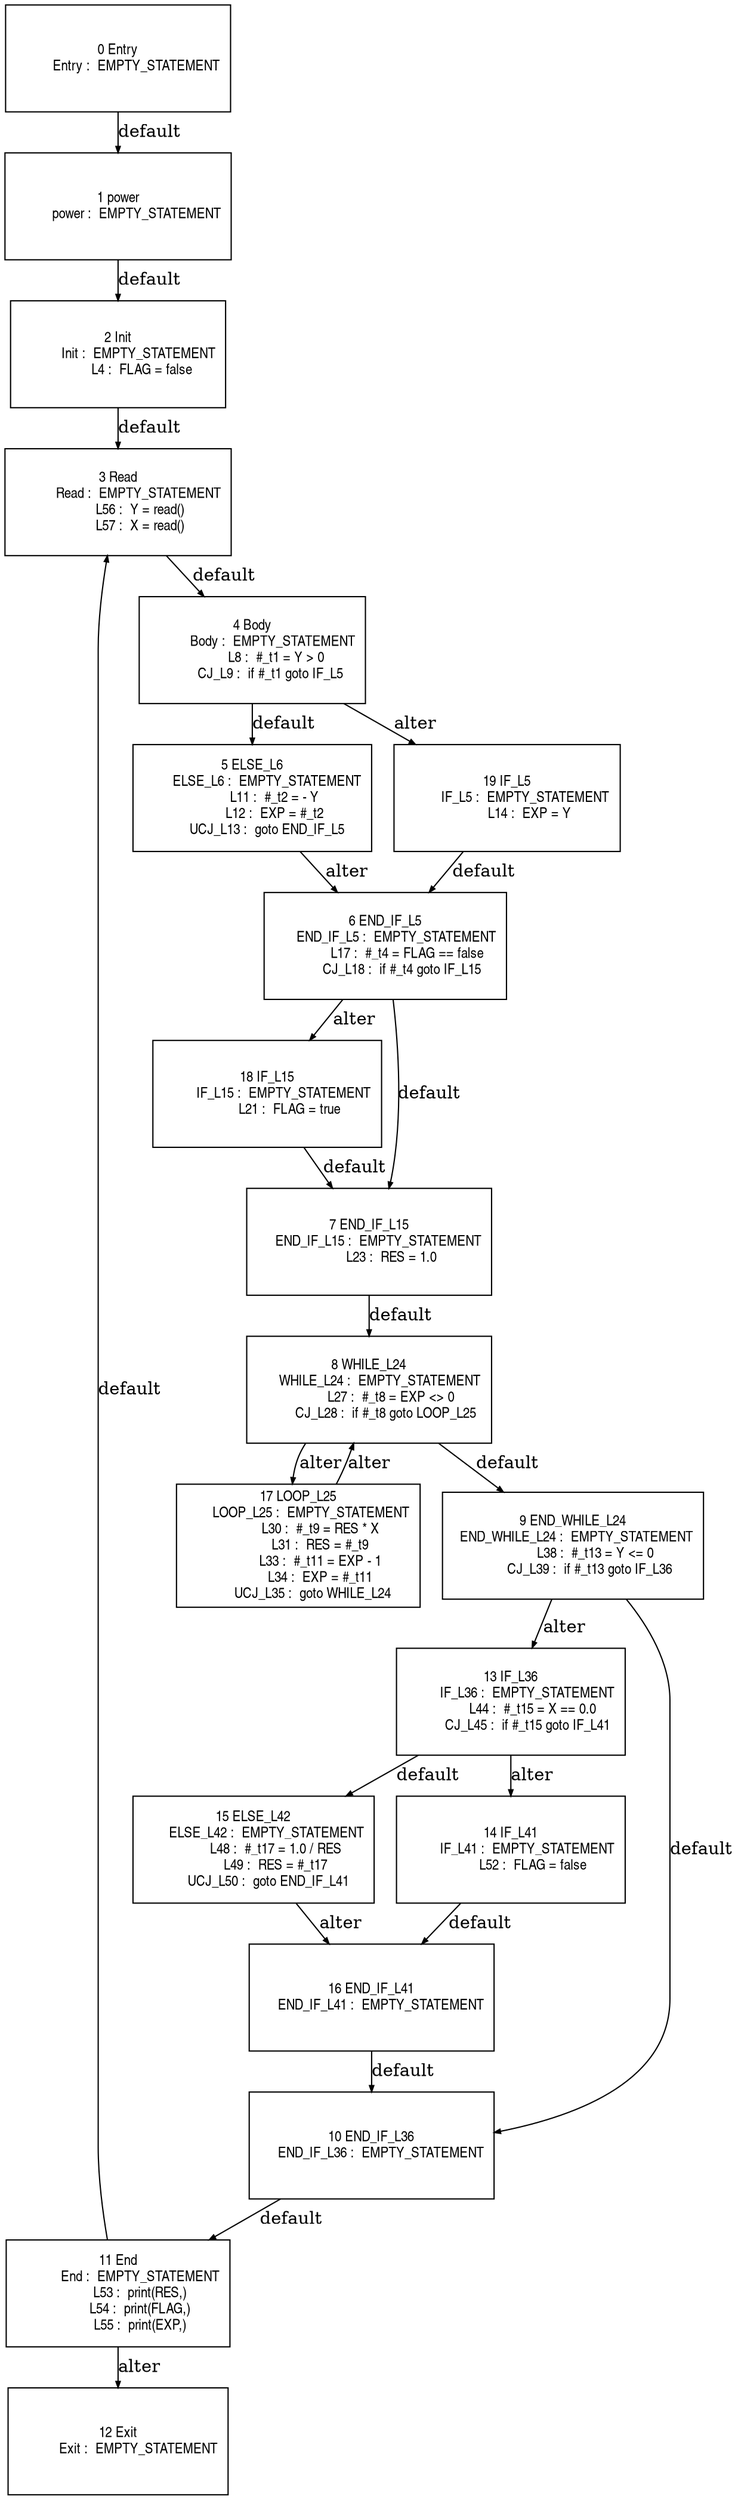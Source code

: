 digraph G {
  ranksep=.25;
  edge [arrowsize=.5]
  node [shape=rectangle, fontname="ArialNarrow",
        fontsize=12,  height=1.2];
  "1 power
          power :  EMPTY_STATEMENT
"; "2 Init
           Init :  EMPTY_STATEMENT
             L4 :  FLAG = false
"; "4 Body
           Body :  EMPTY_STATEMENT
             L8 :  #_t1 = Y > 0
          CJ_L9 :  if #_t1 goto IF_L5
"; "5 ELSE_L6
        ELSE_L6 :  EMPTY_STATEMENT
            L11 :  #_t2 = - Y
            L12 :  EXP = #_t2
        UCJ_L13 :  goto END_IF_L5
"; "19 IF_L5
          IF_L5 :  EMPTY_STATEMENT
            L14 :  EXP = Y
"; "6 END_IF_L5
      END_IF_L5 :  EMPTY_STATEMENT
            L17 :  #_t4 = FLAG == false
         CJ_L18 :  if #_t4 goto IF_L15
"; "18 IF_L15
         IF_L15 :  EMPTY_STATEMENT
            L21 :  FLAG = true
"; "7 END_IF_L15
     END_IF_L15 :  EMPTY_STATEMENT
            L23 :  RES = 1.0
"; "8 WHILE_L24
      WHILE_L24 :  EMPTY_STATEMENT
            L27 :  #_t8 = EXP <> 0
         CJ_L28 :  if #_t8 goto LOOP_L25
"; "17 LOOP_L25
       LOOP_L25 :  EMPTY_STATEMENT
            L30 :  #_t9 = RES * X
            L31 :  RES = #_t9
            L33 :  #_t11 = EXP - 1
            L34 :  EXP = #_t11
        UCJ_L35 :  goto WHILE_L24
"; "9 END_WHILE_L24
  END_WHILE_L24 :  EMPTY_STATEMENT
            L38 :  #_t13 = Y <= 0
         CJ_L39 :  if #_t13 goto IF_L36
"; "13 IF_L36
         IF_L36 :  EMPTY_STATEMENT
            L44 :  #_t15 = X == 0.0
         CJ_L45 :  if #_t15 goto IF_L41
"; "15 ELSE_L42
       ELSE_L42 :  EMPTY_STATEMENT
            L48 :  #_t17 = 1.0 / RES
            L49 :  RES = #_t17
        UCJ_L50 :  goto END_IF_L41
"; "14 IF_L41
         IF_L41 :  EMPTY_STATEMENT
            L52 :  FLAG = false
"; "16 END_IF_L41
     END_IF_L41 :  EMPTY_STATEMENT
"; "10 END_IF_L36
     END_IF_L36 :  EMPTY_STATEMENT
"; "0 Entry
          Entry :  EMPTY_STATEMENT
"; "11 End
            End :  EMPTY_STATEMENT
            L53 :  print(RES,)
            L54 :  print(FLAG,)
            L55 :  print(EXP,)
"; "3 Read
           Read :  EMPTY_STATEMENT
            L56 :  Y = read()
            L57 :  X = read()
"; "12 Exit
           Exit :  EMPTY_STATEMENT
"; 
  "1 power
          power :  EMPTY_STATEMENT
" -> "2 Init
           Init :  EMPTY_STATEMENT
             L4 :  FLAG = false
"  [label="default"];
  "2 Init
           Init :  EMPTY_STATEMENT
             L4 :  FLAG = false
" -> "3 Read
           Read :  EMPTY_STATEMENT
            L56 :  Y = read()
            L57 :  X = read()
"  [label="default"];
  "4 Body
           Body :  EMPTY_STATEMENT
             L8 :  #_t1 = Y > 0
          CJ_L9 :  if #_t1 goto IF_L5
" -> "5 ELSE_L6
        ELSE_L6 :  EMPTY_STATEMENT
            L11 :  #_t2 = - Y
            L12 :  EXP = #_t2
        UCJ_L13 :  goto END_IF_L5
"  [label="default"];
  "4 Body
           Body :  EMPTY_STATEMENT
             L8 :  #_t1 = Y > 0
          CJ_L9 :  if #_t1 goto IF_L5
" -> "19 IF_L5
          IF_L5 :  EMPTY_STATEMENT
            L14 :  EXP = Y
"  [label="alter"];
  "5 ELSE_L6
        ELSE_L6 :  EMPTY_STATEMENT
            L11 :  #_t2 = - Y
            L12 :  EXP = #_t2
        UCJ_L13 :  goto END_IF_L5
" -> "6 END_IF_L5
      END_IF_L5 :  EMPTY_STATEMENT
            L17 :  #_t4 = FLAG == false
         CJ_L18 :  if #_t4 goto IF_L15
"  [label="alter"];
  "19 IF_L5
          IF_L5 :  EMPTY_STATEMENT
            L14 :  EXP = Y
" -> "6 END_IF_L5
      END_IF_L5 :  EMPTY_STATEMENT
            L17 :  #_t4 = FLAG == false
         CJ_L18 :  if #_t4 goto IF_L15
"  [label="default"];
  "6 END_IF_L5
      END_IF_L5 :  EMPTY_STATEMENT
            L17 :  #_t4 = FLAG == false
         CJ_L18 :  if #_t4 goto IF_L15
" -> "7 END_IF_L15
     END_IF_L15 :  EMPTY_STATEMENT
            L23 :  RES = 1.0
"  [label="default"];
  "6 END_IF_L5
      END_IF_L5 :  EMPTY_STATEMENT
            L17 :  #_t4 = FLAG == false
         CJ_L18 :  if #_t4 goto IF_L15
" -> "18 IF_L15
         IF_L15 :  EMPTY_STATEMENT
            L21 :  FLAG = true
"  [label="alter"];
  "18 IF_L15
         IF_L15 :  EMPTY_STATEMENT
            L21 :  FLAG = true
" -> "7 END_IF_L15
     END_IF_L15 :  EMPTY_STATEMENT
            L23 :  RES = 1.0
"  [label="default"];
  "7 END_IF_L15
     END_IF_L15 :  EMPTY_STATEMENT
            L23 :  RES = 1.0
" -> "8 WHILE_L24
      WHILE_L24 :  EMPTY_STATEMENT
            L27 :  #_t8 = EXP <> 0
         CJ_L28 :  if #_t8 goto LOOP_L25
"  [label="default"];
  "8 WHILE_L24
      WHILE_L24 :  EMPTY_STATEMENT
            L27 :  #_t8 = EXP <> 0
         CJ_L28 :  if #_t8 goto LOOP_L25
" -> "9 END_WHILE_L24
  END_WHILE_L24 :  EMPTY_STATEMENT
            L38 :  #_t13 = Y <= 0
         CJ_L39 :  if #_t13 goto IF_L36
"  [label="default"];
  "8 WHILE_L24
      WHILE_L24 :  EMPTY_STATEMENT
            L27 :  #_t8 = EXP <> 0
         CJ_L28 :  if #_t8 goto LOOP_L25
" -> "17 LOOP_L25
       LOOP_L25 :  EMPTY_STATEMENT
            L30 :  #_t9 = RES * X
            L31 :  RES = #_t9
            L33 :  #_t11 = EXP - 1
            L34 :  EXP = #_t11
        UCJ_L35 :  goto WHILE_L24
"  [label="alter"];
  "17 LOOP_L25
       LOOP_L25 :  EMPTY_STATEMENT
            L30 :  #_t9 = RES * X
            L31 :  RES = #_t9
            L33 :  #_t11 = EXP - 1
            L34 :  EXP = #_t11
        UCJ_L35 :  goto WHILE_L24
" -> "8 WHILE_L24
      WHILE_L24 :  EMPTY_STATEMENT
            L27 :  #_t8 = EXP <> 0
         CJ_L28 :  if #_t8 goto LOOP_L25
"  [label="alter"];
  "9 END_WHILE_L24
  END_WHILE_L24 :  EMPTY_STATEMENT
            L38 :  #_t13 = Y <= 0
         CJ_L39 :  if #_t13 goto IF_L36
" -> "10 END_IF_L36
     END_IF_L36 :  EMPTY_STATEMENT
"  [label="default"];
  "9 END_WHILE_L24
  END_WHILE_L24 :  EMPTY_STATEMENT
            L38 :  #_t13 = Y <= 0
         CJ_L39 :  if #_t13 goto IF_L36
" -> "13 IF_L36
         IF_L36 :  EMPTY_STATEMENT
            L44 :  #_t15 = X == 0.0
         CJ_L45 :  if #_t15 goto IF_L41
"  [label="alter"];
  "13 IF_L36
         IF_L36 :  EMPTY_STATEMENT
            L44 :  #_t15 = X == 0.0
         CJ_L45 :  if #_t15 goto IF_L41
" -> "15 ELSE_L42
       ELSE_L42 :  EMPTY_STATEMENT
            L48 :  #_t17 = 1.0 / RES
            L49 :  RES = #_t17
        UCJ_L50 :  goto END_IF_L41
"  [label="default"];
  "13 IF_L36
         IF_L36 :  EMPTY_STATEMENT
            L44 :  #_t15 = X == 0.0
         CJ_L45 :  if #_t15 goto IF_L41
" -> "14 IF_L41
         IF_L41 :  EMPTY_STATEMENT
            L52 :  FLAG = false
"  [label="alter"];
  "15 ELSE_L42
       ELSE_L42 :  EMPTY_STATEMENT
            L48 :  #_t17 = 1.0 / RES
            L49 :  RES = #_t17
        UCJ_L50 :  goto END_IF_L41
" -> "16 END_IF_L41
     END_IF_L41 :  EMPTY_STATEMENT
"  [label="alter"];
  "14 IF_L41
         IF_L41 :  EMPTY_STATEMENT
            L52 :  FLAG = false
" -> "16 END_IF_L41
     END_IF_L41 :  EMPTY_STATEMENT
"  [label="default"];
  "16 END_IF_L41
     END_IF_L41 :  EMPTY_STATEMENT
" -> "10 END_IF_L36
     END_IF_L36 :  EMPTY_STATEMENT
"  [label="default"];
  "10 END_IF_L36
     END_IF_L36 :  EMPTY_STATEMENT
" -> "11 End
            End :  EMPTY_STATEMENT
            L53 :  print(RES,)
            L54 :  print(FLAG,)
            L55 :  print(EXP,)
"  [label="default"];
  "0 Entry
          Entry :  EMPTY_STATEMENT
" -> "1 power
          power :  EMPTY_STATEMENT
"  [label="default"];
  "11 End
            End :  EMPTY_STATEMENT
            L53 :  print(RES,)
            L54 :  print(FLAG,)
            L55 :  print(EXP,)
" -> "3 Read
           Read :  EMPTY_STATEMENT
            L56 :  Y = read()
            L57 :  X = read()
"  [label="default"];
  "11 End
            End :  EMPTY_STATEMENT
            L53 :  print(RES,)
            L54 :  print(FLAG,)
            L55 :  print(EXP,)
" -> "12 Exit
           Exit :  EMPTY_STATEMENT
"  [label="alter"];
  "3 Read
           Read :  EMPTY_STATEMENT
            L56 :  Y = read()
            L57 :  X = read()
" -> "4 Body
           Body :  EMPTY_STATEMENT
             L8 :  #_t1 = Y > 0
          CJ_L9 :  if #_t1 goto IF_L5
"  [label="default"];
}
